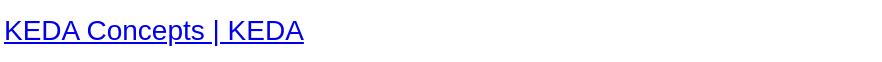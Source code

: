 <mxfile version="28.2.7">
  <diagram name="Page-1" id="bkj-uRayxpSHYkBYoGqN">
    <mxGraphModel dx="914" dy="536" grid="1" gridSize="10" guides="1" tooltips="1" connect="1" arrows="1" fold="1" page="1" pageScale="1" pageWidth="850" pageHeight="1100" math="0" shadow="0">
      <root>
        <mxCell id="0" />
        <mxCell id="1" parent="0" />
        <mxCell id="Dr5I9PUTcqa0ojB0ULPx-2" value="&lt;a href=&quot;https://keda.sh/docs/2.18/concepts/&quot;&gt;KEDA Concepts | KEDA&lt;/a&gt;" style="text;html=1;whiteSpace=wrap;strokeColor=none;fillColor=none;align=left;verticalAlign=middle;rounded=0;fontSize=14;" vertex="1" parent="1">
          <mxGeometry x="80" y="50" width="440" height="30" as="geometry" />
        </mxCell>
      </root>
    </mxGraphModel>
  </diagram>
</mxfile>
